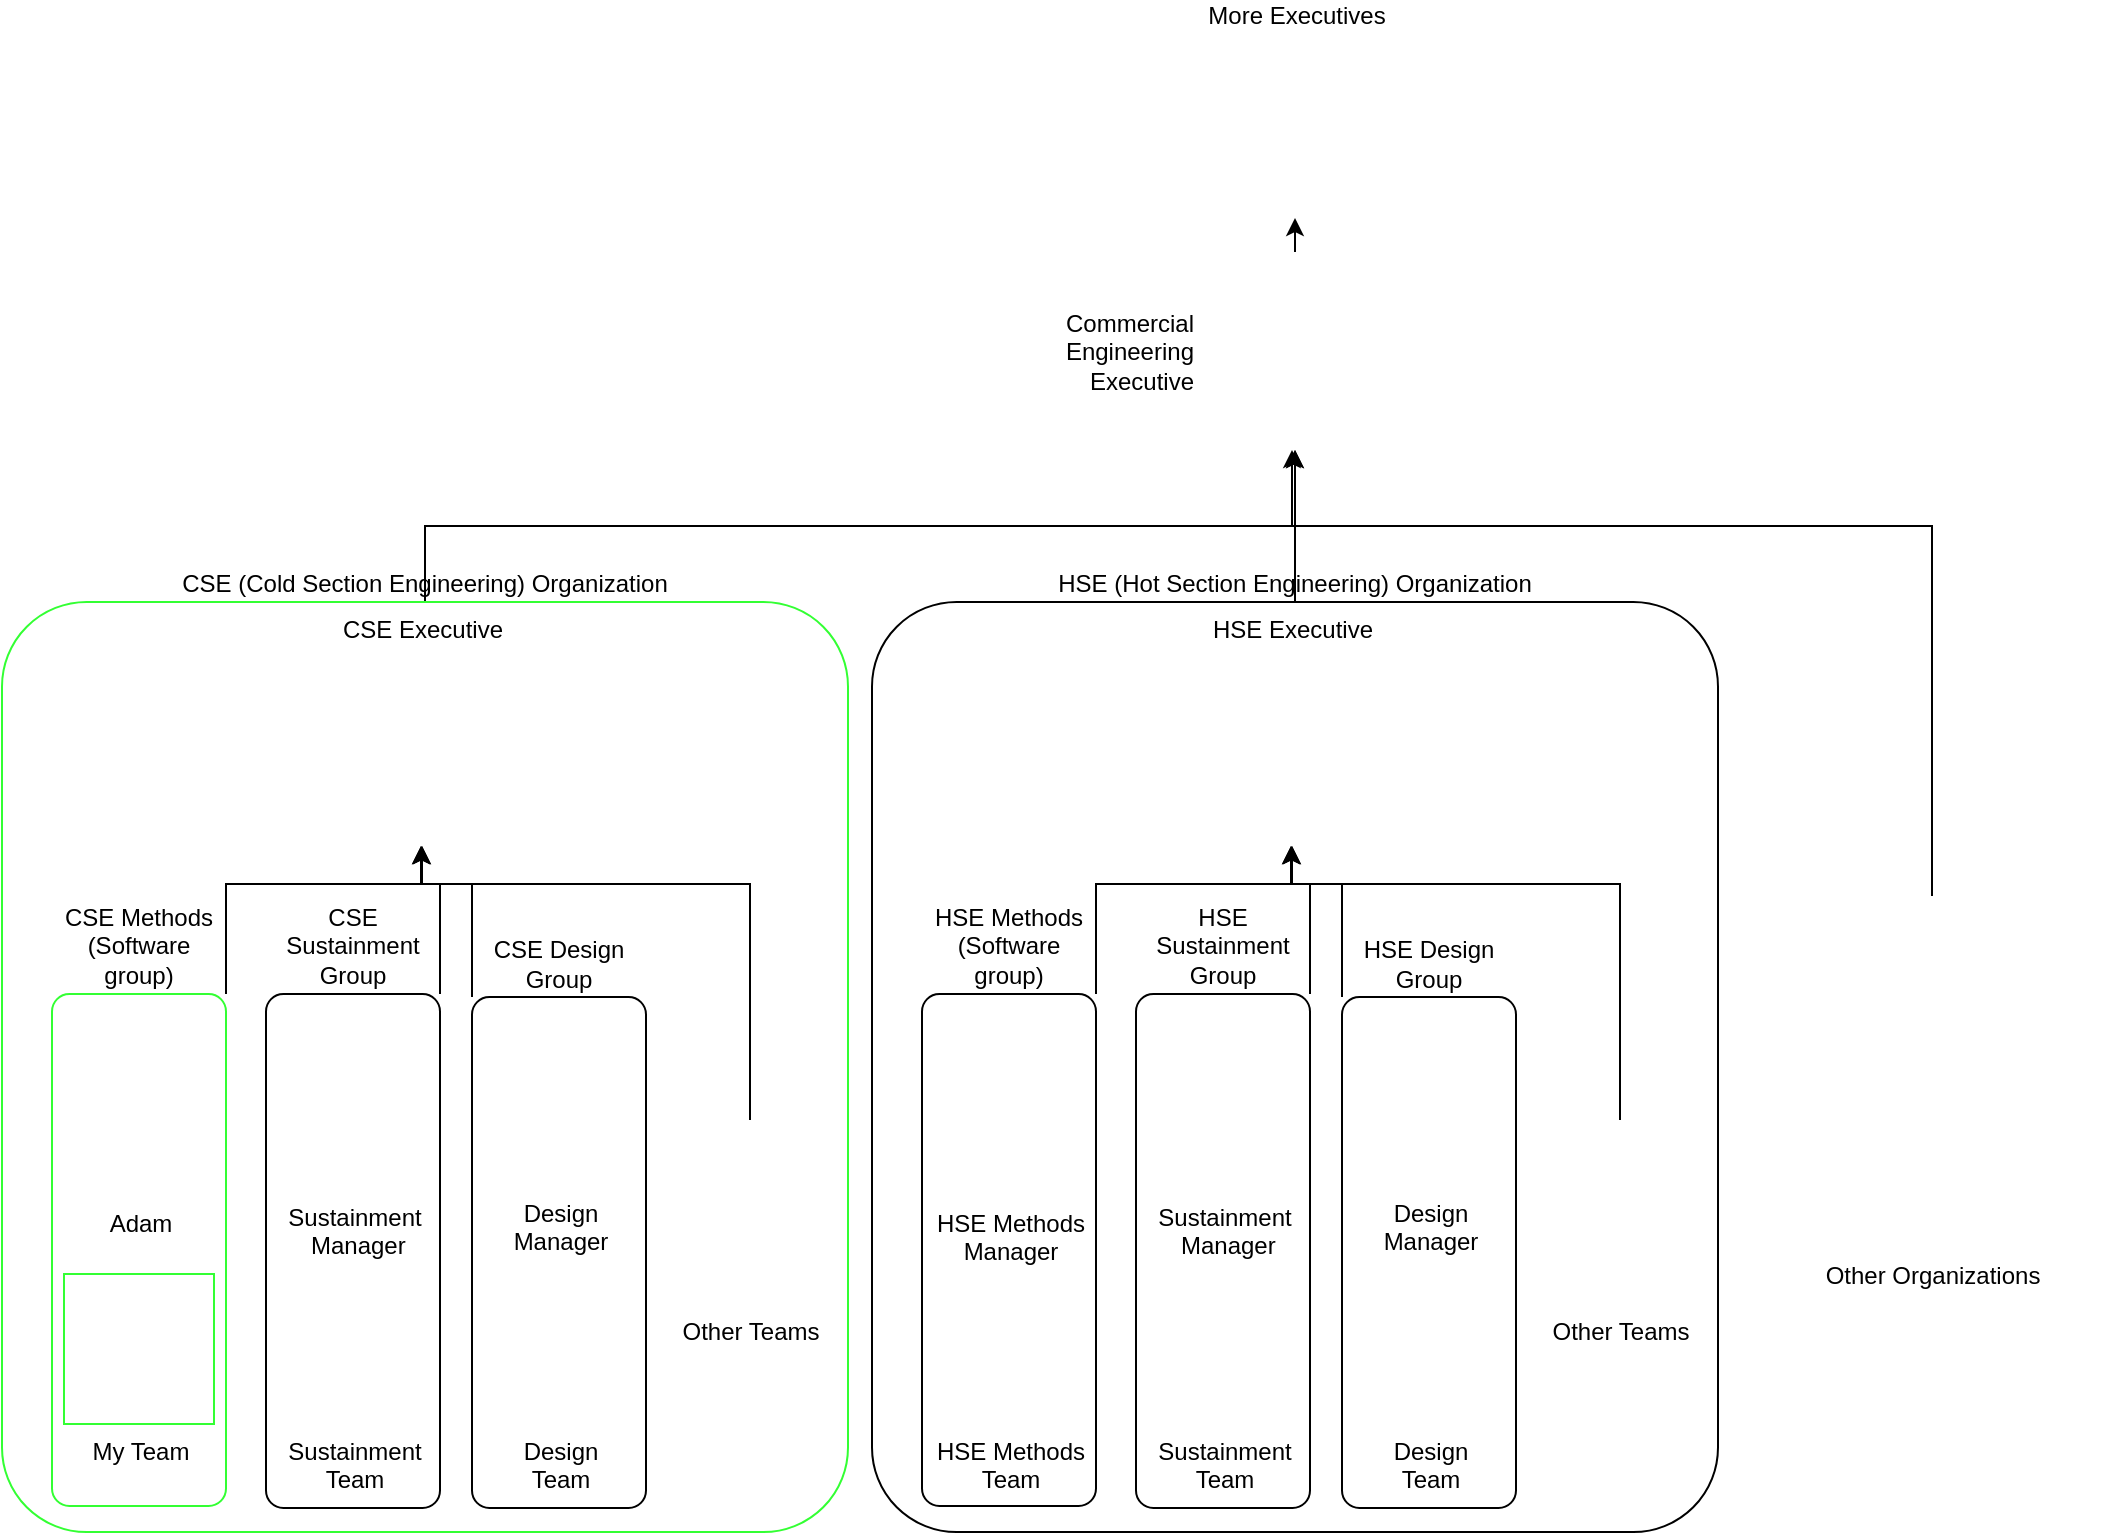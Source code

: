 <mxfile version="13.1.6" type="device"><diagram id="iuGiO3XTlOou1QgEIscp" name="Page-1"><mxGraphModel dx="462" dy="793" grid="0" gridSize="10" guides="1" tooltips="1" connect="1" arrows="1" fold="1" page="1" pageScale="1" pageWidth="1100" pageHeight="850" math="0" shadow="0"><root><mxCell id="0"/><mxCell id="1" parent="0"/><mxCell id="cxgmXhwrbP6stNWTgxcf-56" style="edgeStyle=orthogonalEdgeStyle;rounded=0;orthogonalLoop=1;jettySize=auto;html=1;exitX=0.5;exitY=0;exitDx=0;exitDy=0;entryX=0.5;entryY=1;entryDx=0;entryDy=0;" edge="1" parent="1" source="cxgmXhwrbP6stNWTgxcf-1" target="cxgmXhwrbP6stNWTgxcf-55"><mxGeometry relative="1" as="geometry"/></mxCell><mxCell id="cxgmXhwrbP6stNWTgxcf-1" value="CSE (Cold Section Engineering) Organization" style="rounded=1;arcSize=10;whiteSpace=wrap;html=1;align=center;labelPosition=center;verticalLabelPosition=top;verticalAlign=bottom;fillColor=none;strokeColor=#33FF33;" vertex="1" parent="1"><mxGeometry x="18" y="303" width="423" height="465" as="geometry"/></mxCell><mxCell id="cxgmXhwrbP6stNWTgxcf-31" style="edgeStyle=orthogonalEdgeStyle;rounded=0;orthogonalLoop=1;jettySize=auto;html=1;exitX=0;exitY=0;exitDx=0;exitDy=0;" edge="1" parent="1" source="cxgmXhwrbP6stNWTgxcf-24" target="cxgmXhwrbP6stNWTgxcf-3"><mxGeometry relative="1" as="geometry"><Array as="points"><mxPoint x="253" y="444"/><mxPoint x="228" y="444"/></Array></mxGeometry></mxCell><mxCell id="cxgmXhwrbP6stNWTgxcf-24" value="CSE Design Group&lt;br&gt;" style="rounded=1;arcSize=10;whiteSpace=wrap;html=1;align=center;labelPosition=center;verticalLabelPosition=top;verticalAlign=bottom;fillColor=none;" vertex="1" parent="1"><mxGeometry x="253" y="500.5" width="87" height="255.5" as="geometry"/></mxCell><mxCell id="cxgmXhwrbP6stNWTgxcf-30" style="edgeStyle=orthogonalEdgeStyle;rounded=0;orthogonalLoop=1;jettySize=auto;html=1;exitX=1;exitY=0;exitDx=0;exitDy=0;entryX=0.5;entryY=1;entryDx=0;entryDy=0;" edge="1" parent="1" source="cxgmXhwrbP6stNWTgxcf-23" target="cxgmXhwrbP6stNWTgxcf-3"><mxGeometry relative="1" as="geometry"><Array as="points"><mxPoint x="237" y="444"/><mxPoint x="228" y="444"/></Array></mxGeometry></mxCell><mxCell id="cxgmXhwrbP6stNWTgxcf-23" value="CSE Sustainment Group" style="rounded=1;arcSize=10;whiteSpace=wrap;html=1;align=center;labelPosition=center;verticalLabelPosition=top;verticalAlign=bottom;fillColor=none;" vertex="1" parent="1"><mxGeometry x="150" y="499" width="87" height="257" as="geometry"/></mxCell><mxCell id="cxgmXhwrbP6stNWTgxcf-26" style="edgeStyle=orthogonalEdgeStyle;rounded=0;orthogonalLoop=1;jettySize=auto;html=1;exitX=1;exitY=0;exitDx=0;exitDy=0;entryX=0.5;entryY=1;entryDx=0;entryDy=0;" edge="1" parent="1" source="cxgmXhwrbP6stNWTgxcf-20" target="cxgmXhwrbP6stNWTgxcf-3"><mxGeometry relative="1" as="geometry"><mxPoint x="228" y="434" as="targetPoint"/><Array as="points"><mxPoint x="130" y="444"/><mxPoint x="228" y="444"/></Array></mxGeometry></mxCell><mxCell id="cxgmXhwrbP6stNWTgxcf-20" value="CSE Methods (Software group)" style="rounded=1;arcSize=10;whiteSpace=wrap;html=1;align=center;labelPosition=center;verticalLabelPosition=top;verticalAlign=bottom;fillColor=none;strokeColor=#33FF33;" vertex="1" parent="1"><mxGeometry x="43" y="499" width="87" height="256" as="geometry"/></mxCell><mxCell id="cxgmXhwrbP6stNWTgxcf-2" value="My Team" style="shape=image;html=1;verticalAlign=top;verticalLabelPosition=bottom;labelBackgroundColor=#ffffff;imageAspect=0;aspect=fixed;image=https://cdn0.iconfinder.com/data/icons/business-management-3-4/256/m-27-128.png;imageBorder=#33FF33;" vertex="1" parent="1"><mxGeometry x="49" y="639" width="75" height="75" as="geometry"/></mxCell><mxCell id="cxgmXhwrbP6stNWTgxcf-3" value="CSE Executive" style="shape=image;html=1;verticalAlign=bottom;verticalLabelPosition=top;labelBackgroundColor=#ffffff;imageAspect=0;aspect=fixed;image=https://cdn2.iconfinder.com/data/icons/viiva-business/32/person_tie-128.png;labelPosition=center;align=center;" vertex="1" parent="1"><mxGeometry x="178" y="326" width="99" height="99" as="geometry"/></mxCell><mxCell id="cxgmXhwrbP6stNWTgxcf-4" value="Adam" style="shape=image;html=1;verticalAlign=top;verticalLabelPosition=bottom;labelBackgroundColor=#ffffff;imageAspect=0;aspect=fixed;image=https://cdn0.iconfinder.com/data/icons/elasto-online-store/26/00-ELASTOFONT-STORE-READY_user-128.png" vertex="1" parent="1"><mxGeometry x="46" y="519" width="81" height="81" as="geometry"/></mxCell><mxCell id="cxgmXhwrbP6stNWTgxcf-5" value="Sustainment&lt;br&gt;Team" style="shape=image;html=1;verticalAlign=top;verticalLabelPosition=bottom;labelBackgroundColor=#ffffff;imageAspect=0;aspect=fixed;image=https://cdn0.iconfinder.com/data/icons/business-management-3-4/256/m-27-128.png" vertex="1" parent="1"><mxGeometry x="156" y="639" width="75" height="75" as="geometry"/></mxCell><mxCell id="cxgmXhwrbP6stNWTgxcf-6" value="Sustainment&lt;br&gt;&amp;nbsp;Manager" style="shape=image;html=1;verticalAlign=top;verticalLabelPosition=bottom;labelBackgroundColor=#ffffff;imageAspect=0;aspect=fixed;image=https://cdn0.iconfinder.com/data/icons/elasto-online-store/26/00-ELASTOFONT-STORE-READY_user-128.png" vertex="1" parent="1"><mxGeometry x="153" y="516" width="81" height="81" as="geometry"/></mxCell><mxCell id="cxgmXhwrbP6stNWTgxcf-7" value="Design&lt;br&gt;Team" style="shape=image;html=1;verticalAlign=top;verticalLabelPosition=bottom;labelBackgroundColor=#ffffff;imageAspect=0;aspect=fixed;image=https://cdn0.iconfinder.com/data/icons/business-management-3-4/256/m-27-128.png" vertex="1" parent="1"><mxGeometry x="259" y="639" width="75" height="75" as="geometry"/></mxCell><mxCell id="cxgmXhwrbP6stNWTgxcf-8" value="Design&lt;br&gt;Manager" style="shape=image;html=1;verticalAlign=top;verticalLabelPosition=bottom;labelBackgroundColor=#ffffff;imageAspect=0;aspect=fixed;image=https://cdn0.iconfinder.com/data/icons/elasto-online-store/26/00-ELASTOFONT-STORE-READY_user-128.png" vertex="1" parent="1"><mxGeometry x="256" y="514" width="81" height="81" as="geometry"/></mxCell><mxCell id="cxgmXhwrbP6stNWTgxcf-32" style="edgeStyle=orthogonalEdgeStyle;rounded=0;orthogonalLoop=1;jettySize=auto;html=1;exitX=0.5;exitY=0;exitDx=0;exitDy=0;" edge="1" parent="1" source="cxgmXhwrbP6stNWTgxcf-9" target="cxgmXhwrbP6stNWTgxcf-3"><mxGeometry relative="1" as="geometry"><Array as="points"><mxPoint x="392" y="444"/><mxPoint x="228" y="444"/></Array></mxGeometry></mxCell><mxCell id="cxgmXhwrbP6stNWTgxcf-9" value="Other Teams" style="shape=image;html=1;verticalAlign=top;verticalLabelPosition=bottom;labelBackgroundColor=#ffffff;imageAspect=0;aspect=fixed;image=https://cdn3.iconfinder.com/data/icons/virtual-notebook/128/button_switch-128.png" vertex="1" parent="1"><mxGeometry x="346" y="562" width="92" height="92" as="geometry"/></mxCell><mxCell id="cxgmXhwrbP6stNWTgxcf-57" style="edgeStyle=orthogonalEdgeStyle;rounded=0;orthogonalLoop=1;jettySize=auto;html=1;exitX=0.5;exitY=0;exitDx=0;exitDy=0;" edge="1" parent="1" source="cxgmXhwrbP6stNWTgxcf-37" target="cxgmXhwrbP6stNWTgxcf-55"><mxGeometry relative="1" as="geometry"/></mxCell><mxCell id="cxgmXhwrbP6stNWTgxcf-37" value="HSE (Hot Section Engineering) Organization" style="rounded=1;arcSize=10;whiteSpace=wrap;html=1;align=center;labelPosition=center;verticalLabelPosition=top;verticalAlign=bottom;fillColor=none;" vertex="1" parent="1"><mxGeometry x="453" y="303" width="423" height="465" as="geometry"/></mxCell><mxCell id="cxgmXhwrbP6stNWTgxcf-38" style="edgeStyle=orthogonalEdgeStyle;rounded=0;orthogonalLoop=1;jettySize=auto;html=1;exitX=0;exitY=0;exitDx=0;exitDy=0;" edge="1" parent="1" source="cxgmXhwrbP6stNWTgxcf-39" target="cxgmXhwrbP6stNWTgxcf-45"><mxGeometry relative="1" as="geometry"><Array as="points"><mxPoint x="688" y="444"/><mxPoint x="663" y="444"/></Array></mxGeometry></mxCell><mxCell id="cxgmXhwrbP6stNWTgxcf-39" value="HSE Design Group" style="rounded=1;arcSize=10;whiteSpace=wrap;html=1;align=center;labelPosition=center;verticalLabelPosition=top;verticalAlign=bottom;fillColor=none;" vertex="1" parent="1"><mxGeometry x="688" y="500.5" width="87" height="255.5" as="geometry"/></mxCell><mxCell id="cxgmXhwrbP6stNWTgxcf-40" style="edgeStyle=orthogonalEdgeStyle;rounded=0;orthogonalLoop=1;jettySize=auto;html=1;exitX=1;exitY=0;exitDx=0;exitDy=0;entryX=0.5;entryY=1;entryDx=0;entryDy=0;" edge="1" parent="1" source="cxgmXhwrbP6stNWTgxcf-41" target="cxgmXhwrbP6stNWTgxcf-45"><mxGeometry relative="1" as="geometry"><Array as="points"><mxPoint x="672" y="444"/><mxPoint x="663" y="444"/></Array></mxGeometry></mxCell><mxCell id="cxgmXhwrbP6stNWTgxcf-41" value="HSE Sustainment Group" style="rounded=1;arcSize=10;whiteSpace=wrap;html=1;align=center;labelPosition=center;verticalLabelPosition=top;verticalAlign=bottom;fillColor=none;" vertex="1" parent="1"><mxGeometry x="585" y="499" width="87" height="257" as="geometry"/></mxCell><mxCell id="cxgmXhwrbP6stNWTgxcf-42" style="edgeStyle=orthogonalEdgeStyle;rounded=0;orthogonalLoop=1;jettySize=auto;html=1;exitX=1;exitY=0;exitDx=0;exitDy=0;entryX=0.5;entryY=1;entryDx=0;entryDy=0;" edge="1" parent="1" source="cxgmXhwrbP6stNWTgxcf-43" target="cxgmXhwrbP6stNWTgxcf-45"><mxGeometry relative="1" as="geometry"><mxPoint x="663" y="434" as="targetPoint"/><Array as="points"><mxPoint x="565" y="444"/><mxPoint x="663" y="444"/></Array></mxGeometry></mxCell><mxCell id="cxgmXhwrbP6stNWTgxcf-43" value="HSE Methods (Software group)" style="rounded=1;arcSize=10;whiteSpace=wrap;html=1;align=center;labelPosition=center;verticalLabelPosition=top;verticalAlign=bottom;fillColor=none;" vertex="1" parent="1"><mxGeometry x="478" y="499" width="87" height="256" as="geometry"/></mxCell><mxCell id="cxgmXhwrbP6stNWTgxcf-44" value="HSE Methods&lt;br&gt;Team" style="shape=image;html=1;verticalAlign=top;verticalLabelPosition=bottom;labelBackgroundColor=#ffffff;imageAspect=0;aspect=fixed;image=https://cdn0.iconfinder.com/data/icons/business-management-3-4/256/m-27-128.png" vertex="1" parent="1"><mxGeometry x="484" y="639" width="75" height="75" as="geometry"/></mxCell><mxCell id="cxgmXhwrbP6stNWTgxcf-45" value="HSE Executive" style="shape=image;html=1;verticalAlign=bottom;verticalLabelPosition=top;labelBackgroundColor=#ffffff;imageAspect=0;aspect=fixed;image=https://cdn2.iconfinder.com/data/icons/viiva-business/32/person_tie-128.png;labelPosition=center;align=center;" vertex="1" parent="1"><mxGeometry x="613" y="326" width="99" height="99" as="geometry"/></mxCell><mxCell id="cxgmXhwrbP6stNWTgxcf-46" value="HSE Methods&lt;br&gt;Manager" style="shape=image;html=1;verticalAlign=top;verticalLabelPosition=bottom;labelBackgroundColor=#ffffff;imageAspect=0;aspect=fixed;image=https://cdn0.iconfinder.com/data/icons/elasto-online-store/26/00-ELASTOFONT-STORE-READY_user-128.png" vertex="1" parent="1"><mxGeometry x="481" y="519" width="81" height="81" as="geometry"/></mxCell><mxCell id="cxgmXhwrbP6stNWTgxcf-47" value="Sustainment&lt;br&gt;Team" style="shape=image;html=1;verticalAlign=top;verticalLabelPosition=bottom;labelBackgroundColor=#ffffff;imageAspect=0;aspect=fixed;image=https://cdn0.iconfinder.com/data/icons/business-management-3-4/256/m-27-128.png" vertex="1" parent="1"><mxGeometry x="591" y="639" width="75" height="75" as="geometry"/></mxCell><mxCell id="cxgmXhwrbP6stNWTgxcf-48" value="Sustainment&lt;br&gt;&amp;nbsp;Manager" style="shape=image;html=1;verticalAlign=top;verticalLabelPosition=bottom;labelBackgroundColor=#ffffff;imageAspect=0;aspect=fixed;image=https://cdn0.iconfinder.com/data/icons/elasto-online-store/26/00-ELASTOFONT-STORE-READY_user-128.png" vertex="1" parent="1"><mxGeometry x="588" y="516" width="81" height="81" as="geometry"/></mxCell><mxCell id="cxgmXhwrbP6stNWTgxcf-49" value="Design&lt;br&gt;Team" style="shape=image;html=1;verticalAlign=top;verticalLabelPosition=bottom;labelBackgroundColor=#ffffff;imageAspect=0;aspect=fixed;image=https://cdn0.iconfinder.com/data/icons/business-management-3-4/256/m-27-128.png" vertex="1" parent="1"><mxGeometry x="694" y="639" width="75" height="75" as="geometry"/></mxCell><mxCell id="cxgmXhwrbP6stNWTgxcf-50" value="Design&lt;br&gt;Manager" style="shape=image;html=1;verticalAlign=top;verticalLabelPosition=bottom;labelBackgroundColor=#ffffff;imageAspect=0;aspect=fixed;image=https://cdn0.iconfinder.com/data/icons/elasto-online-store/26/00-ELASTOFONT-STORE-READY_user-128.png" vertex="1" parent="1"><mxGeometry x="691" y="514" width="81" height="81" as="geometry"/></mxCell><mxCell id="cxgmXhwrbP6stNWTgxcf-51" style="edgeStyle=orthogonalEdgeStyle;rounded=0;orthogonalLoop=1;jettySize=auto;html=1;exitX=0.5;exitY=0;exitDx=0;exitDy=0;" edge="1" parent="1" source="cxgmXhwrbP6stNWTgxcf-52" target="cxgmXhwrbP6stNWTgxcf-45"><mxGeometry relative="1" as="geometry"><Array as="points"><mxPoint x="827" y="444"/><mxPoint x="663" y="444"/></Array></mxGeometry></mxCell><mxCell id="cxgmXhwrbP6stNWTgxcf-52" value="Other Teams" style="shape=image;html=1;verticalAlign=top;verticalLabelPosition=bottom;labelBackgroundColor=#ffffff;imageAspect=0;aspect=fixed;image=https://cdn3.iconfinder.com/data/icons/virtual-notebook/128/button_switch-128.png" vertex="1" parent="1"><mxGeometry x="781" y="562" width="92" height="92" as="geometry"/></mxCell><mxCell id="cxgmXhwrbP6stNWTgxcf-58" style="edgeStyle=orthogonalEdgeStyle;rounded=0;orthogonalLoop=1;jettySize=auto;html=1;exitX=0.5;exitY=0;exitDx=0;exitDy=0;" edge="1" parent="1" source="cxgmXhwrbP6stNWTgxcf-54" target="cxgmXhwrbP6stNWTgxcf-55"><mxGeometry relative="1" as="geometry"><Array as="points"><mxPoint x="983" y="265"/><mxPoint x="663" y="265"/></Array></mxGeometry></mxCell><mxCell id="cxgmXhwrbP6stNWTgxcf-54" value="Other Organizations" style="shape=image;html=1;verticalAlign=top;verticalLabelPosition=bottom;labelBackgroundColor=#ffffff;imageAspect=0;aspect=fixed;image=https://cdn3.iconfinder.com/data/icons/virtual-notebook/128/button_switch-128.png" vertex="1" parent="1"><mxGeometry x="895" y="450" width="176" height="176" as="geometry"/></mxCell><mxCell id="cxgmXhwrbP6stNWTgxcf-60" style="edgeStyle=orthogonalEdgeStyle;rounded=0;orthogonalLoop=1;jettySize=auto;html=1;exitX=0.5;exitY=0;exitDx=0;exitDy=0;entryX=0.5;entryY=1;entryDx=0;entryDy=0;" edge="1" parent="1" source="cxgmXhwrbP6stNWTgxcf-55" target="cxgmXhwrbP6stNWTgxcf-59"><mxGeometry relative="1" as="geometry"/></mxCell><mxCell id="cxgmXhwrbP6stNWTgxcf-55" value="Commercial&lt;br&gt;Engineering&lt;br&gt;Executive" style="shape=image;html=1;verticalAlign=middle;verticalLabelPosition=middle;labelBackgroundColor=#ffffff;imageAspect=0;aspect=fixed;image=https://cdn2.iconfinder.com/data/icons/viiva-business/32/person_tie-128.png;labelPosition=left;align=right;" vertex="1" parent="1"><mxGeometry x="615" y="128" width="99" height="99" as="geometry"/></mxCell><mxCell id="cxgmXhwrbP6stNWTgxcf-59" value="More Executives" style="shape=image;html=1;verticalAlign=bottom;verticalLabelPosition=top;labelBackgroundColor=#ffffff;imageAspect=0;aspect=fixed;image=https://cdn3.iconfinder.com/data/icons/virtual-notebook/128/button_switch-128.png;labelPosition=center;align=center;" vertex="1" parent="1"><mxGeometry x="618.5" y="19" width="92" height="92" as="geometry"/></mxCell></root></mxGraphModel></diagram></mxfile>
